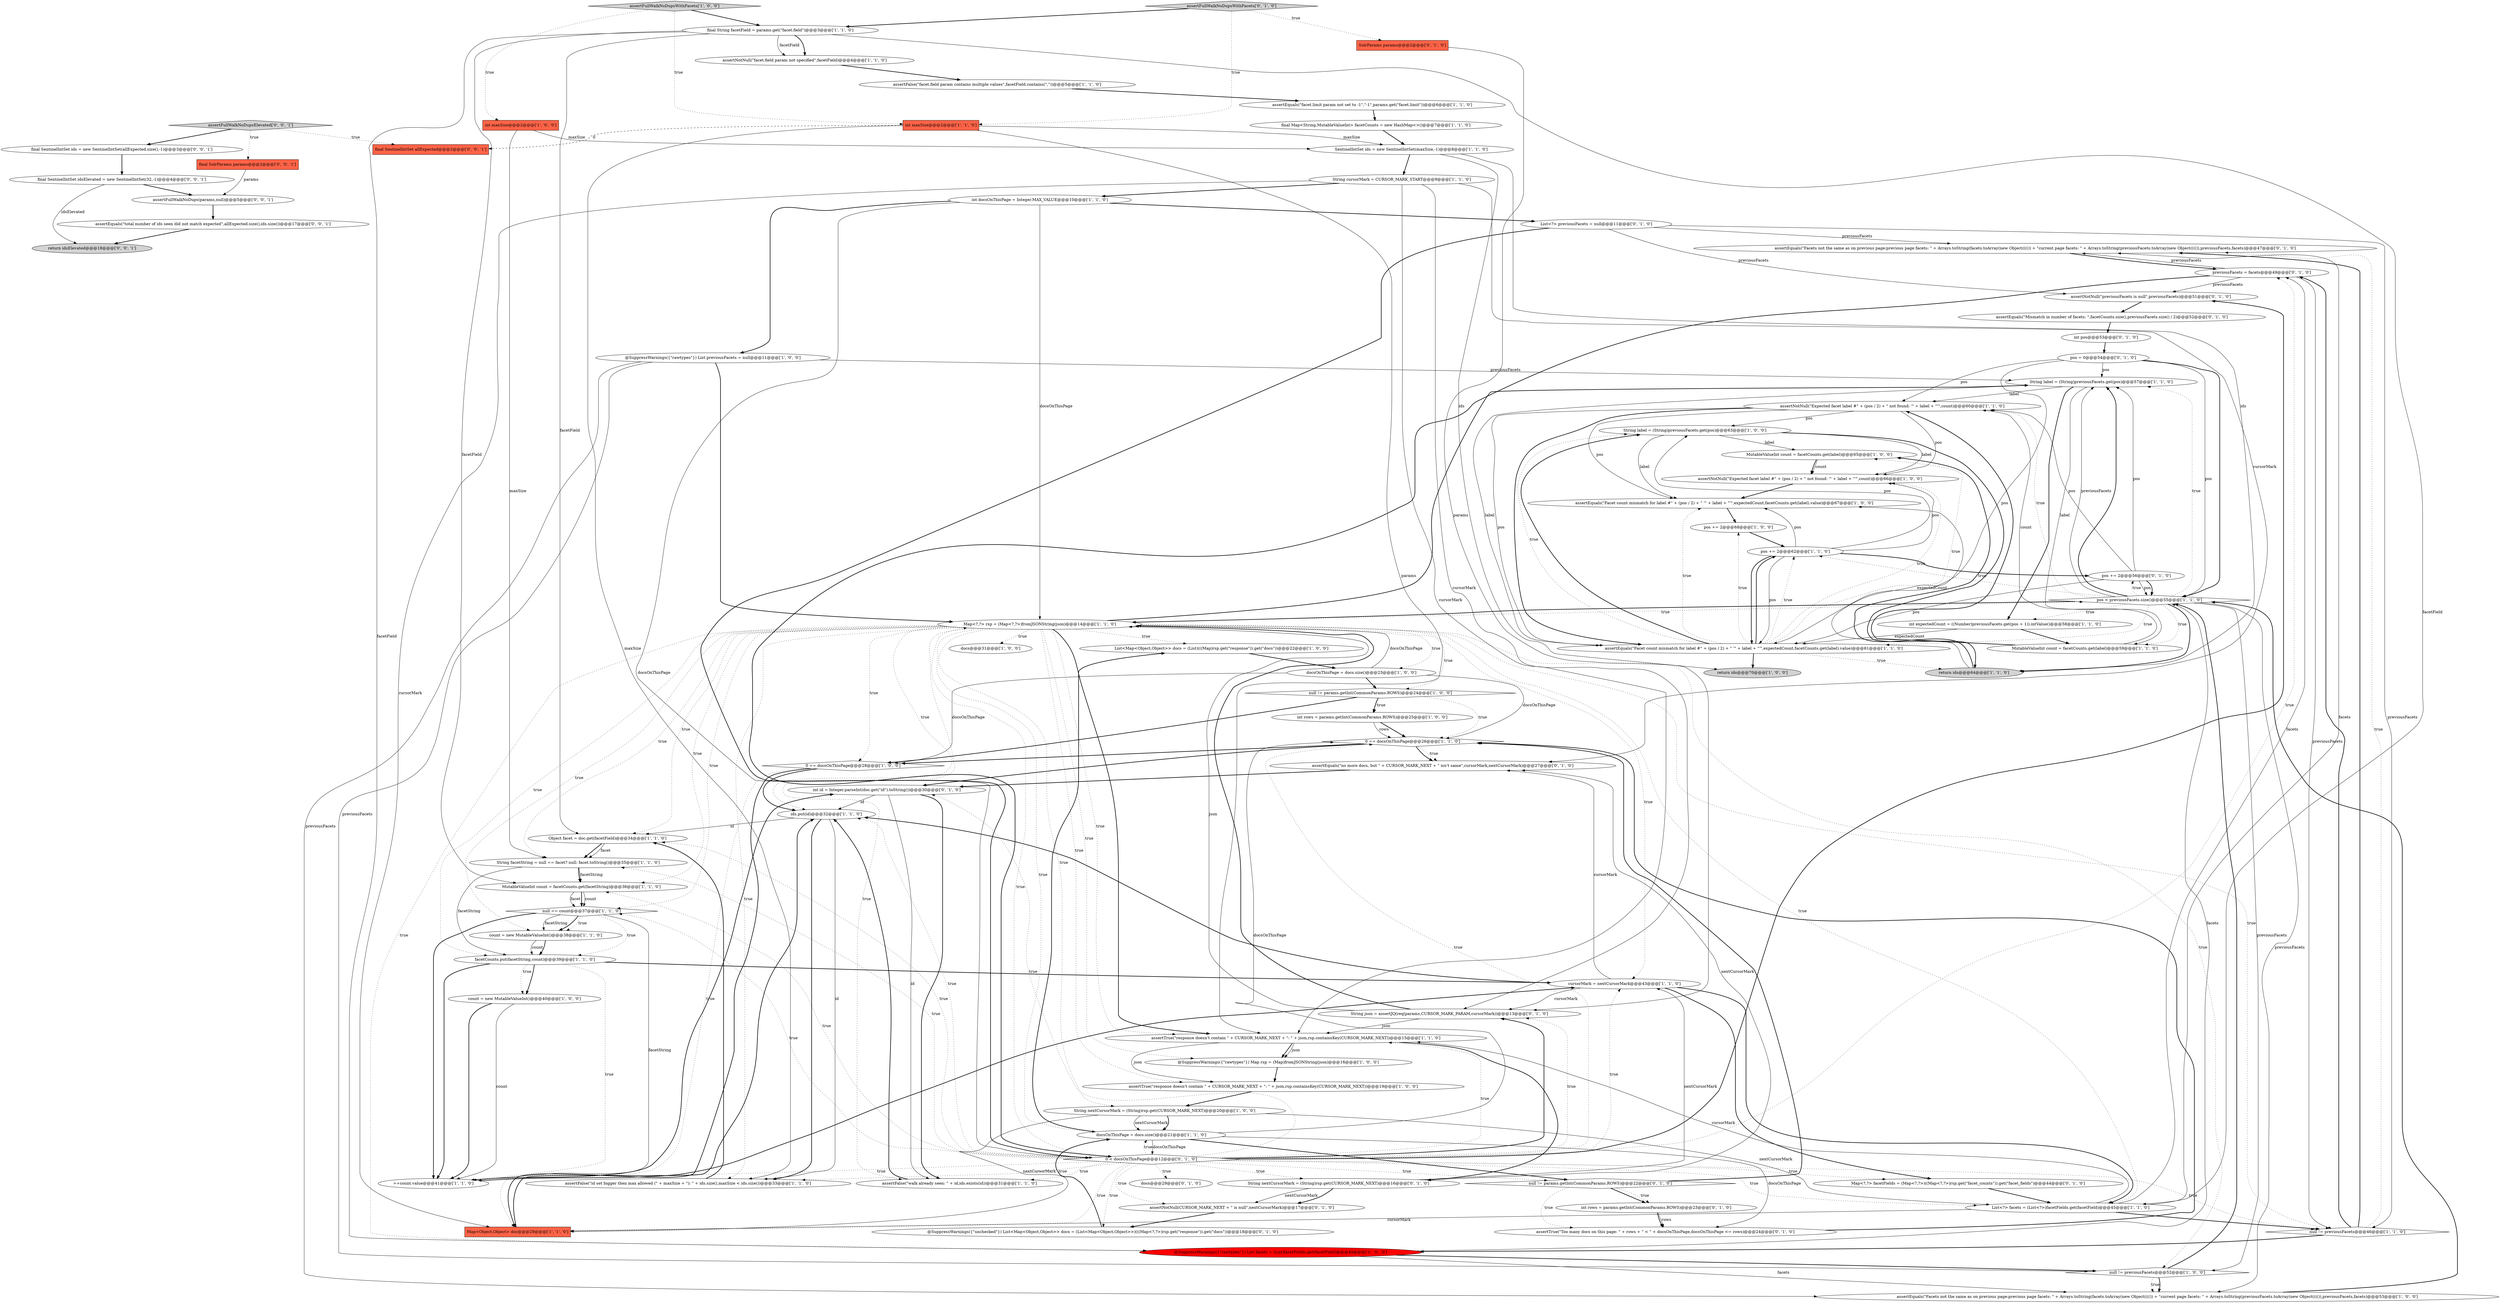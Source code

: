 digraph {
65 [style = filled, label = "assertEquals(\"Facets not the same as on previous page:previous page facets: \" + Arrays.toString(facets.toArray(new Object(((()) + \"current page facets: \" + Arrays.toString(previousFacets.toArray(new Object(((()),previousFacets,facets)@@@47@@@['0', '1', '0']", fillcolor = white, shape = ellipse image = "AAA0AAABBB2BBB"];
19 [style = filled, label = "List<Map<Object,Object>> docs = (List)(((Map)rsp.get(\"response\")).get(\"docs\"))@@@22@@@['1', '0', '0']", fillcolor = white, shape = ellipse image = "AAA0AAABBB1BBB"];
50 [style = filled, label = "count = new MutableValueInt()@@@38@@@['1', '1', '0']", fillcolor = white, shape = ellipse image = "AAA0AAABBB1BBB"];
73 [style = filled, label = "null != params.getInt(CommonParams.ROWS)@@@22@@@['0', '1', '0']", fillcolor = white, shape = diamond image = "AAA0AAABBB2BBB"];
46 [style = filled, label = "return ids@@@70@@@['1', '0', '0']", fillcolor = lightgray, shape = ellipse image = "AAA0AAABBB1BBB"];
0 [style = filled, label = "docsOnThisPage = docs.size()@@@23@@@['1', '0', '0']", fillcolor = white, shape = ellipse image = "AAA0AAABBB1BBB"];
83 [style = filled, label = "final SentinelIntSet allExpected@@@2@@@['0', '0', '1']", fillcolor = tomato, shape = box image = "AAA0AAABBB3BBB"];
13 [style = filled, label = "0 == docsOnThisPage@@@26@@@['1', '1', '0']", fillcolor = white, shape = diamond image = "AAA0AAABBB1BBB"];
24 [style = filled, label = "String label = (String)previousFacets.get(pos)@@@57@@@['1', '1', '0']", fillcolor = white, shape = ellipse image = "AAA0AAABBB1BBB"];
59 [style = filled, label = "assertFullWalkNoDupsWithFacets['0', '1', '0']", fillcolor = lightgray, shape = diamond image = "AAA0AAABBB2BBB"];
63 [style = filled, label = "@SuppressWarnings({\"unchecked\"}) List<Map<Object,Object>> docs = (List<Map<Object,Object>>)(((Map<?,?>)rsp.get(\"response\")).get(\"docs\"))@@@18@@@['0', '1', '0']", fillcolor = white, shape = ellipse image = "AAA0AAABBB2BBB"];
21 [style = filled, label = "int maxSize@@@2@@@['1', '1', '0']", fillcolor = tomato, shape = box image = "AAA0AAABBB1BBB"];
53 [style = filled, label = "assertNotNull(\"Expected facet label #\" + (pos / 2) + \" not found: '\" + label + \"'\",count)@@@60@@@['1', '1', '0']", fillcolor = white, shape = ellipse image = "AAA0AAABBB1BBB"];
25 [style = filled, label = "MutableValueInt count = facetCounts.get(label)@@@65@@@['1', '0', '0']", fillcolor = white, shape = ellipse image = "AAA0AAABBB1BBB"];
61 [style = filled, label = "previousFacets = facets@@@49@@@['0', '1', '0']", fillcolor = white, shape = ellipse image = "AAA0AAABBB2BBB"];
27 [style = filled, label = "MutableValueInt count = facetCounts.get(facetString)@@@36@@@['1', '1', '0']", fillcolor = white, shape = ellipse image = "AAA0AAABBB1BBB"];
31 [style = filled, label = "@SuppressWarnings({\"rawtypes\"}) Map rsp = (Map)fromJSONString(json)@@@16@@@['1', '0', '0']", fillcolor = white, shape = ellipse image = "AAA0AAABBB1BBB"];
57 [style = filled, label = "assertEquals(\"no more docs, but \" + CURSOR_MARK_NEXT + \" isn't same\",cursorMark,nextCursorMark)@@@27@@@['0', '1', '0']", fillcolor = white, shape = ellipse image = "AAA0AAABBB2BBB"];
66 [style = filled, label = "pos = 0@@@54@@@['0', '1', '0']", fillcolor = white, shape = ellipse image = "AAA0AAABBB2BBB"];
72 [style = filled, label = "String nextCursorMark = (String)rsp.get(CURSOR_MARK_NEXT)@@@16@@@['0', '1', '0']", fillcolor = white, shape = ellipse image = "AAA0AAABBB2BBB"];
23 [style = filled, label = "ids.put(id)@@@32@@@['1', '1', '0']", fillcolor = white, shape = ellipse image = "AAA0AAABBB1BBB"];
5 [style = filled, label = "facetCounts.put(facetString,count)@@@39@@@['1', '1', '0']", fillcolor = white, shape = ellipse image = "AAA0AAABBB1BBB"];
45 [style = filled, label = "Object facet = doc.get(facetField)@@@34@@@['1', '1', '0']", fillcolor = white, shape = ellipse image = "AAA0AAABBB1BBB"];
79 [style = filled, label = "final SentinelIntSet idsElevated = new SentinelIntSet(32,-1)@@@4@@@['0', '0', '1']", fillcolor = white, shape = ellipse image = "AAA0AAABBB3BBB"];
7 [style = filled, label = "String nextCursorMark = (String)rsp.get(CURSOR_MARK_NEXT)@@@20@@@['1', '0', '0']", fillcolor = white, shape = ellipse image = "AAA0AAABBB1BBB"];
16 [style = filled, label = "int rows = params.getInt(CommonParams.ROWS)@@@25@@@['1', '0', '0']", fillcolor = white, shape = ellipse image = "AAA0AAABBB1BBB"];
1 [style = filled, label = "int maxSize@@@2@@@['1', '0', '0']", fillcolor = tomato, shape = box image = "AAA0AAABBB1BBB"];
34 [style = filled, label = "assertFalse(\"facet.field param contains multiple values\",facetField.contains(\",\"))@@@5@@@['1', '1', '0']", fillcolor = white, shape = ellipse image = "AAA0AAABBB1BBB"];
9 [style = filled, label = "null != previousFacets@@@46@@@['1', '1', '0']", fillcolor = white, shape = diamond image = "AAA0AAABBB1BBB"];
80 [style = filled, label = "assertEquals(\"total number of ids seen did not match expected\",allExpected.size(),ids.size())@@@17@@@['0', '0', '1']", fillcolor = white, shape = ellipse image = "AAA0AAABBB3BBB"];
28 [style = filled, label = "null == count@@@37@@@['1', '1', '0']", fillcolor = white, shape = diamond image = "AAA0AAABBB1BBB"];
71 [style = filled, label = "int id = Integer.parseInt(doc.get(\"id\").toString())@@@30@@@['0', '1', '0']", fillcolor = white, shape = ellipse image = "AAA0AAABBB2BBB"];
62 [style = filled, label = "pos += 2@@@56@@@['0', '1', '0']", fillcolor = white, shape = ellipse image = "AAA0AAABBB2BBB"];
58 [style = filled, label = "docs@@@29@@@['0', '1', '0']", fillcolor = white, shape = ellipse image = "AAA0AAABBB2BBB"];
75 [style = filled, label = "int rows = params.getInt(CommonParams.ROWS)@@@23@@@['0', '1', '0']", fillcolor = white, shape = ellipse image = "AAA0AAABBB2BBB"];
18 [style = filled, label = "MutableValueInt count = facetCounts.get(label)@@@59@@@['1', '1', '0']", fillcolor = white, shape = ellipse image = "AAA0AAABBB1BBB"];
36 [style = filled, label = "assertEquals(\"Facets not the same as on previous page:previous page facets: \" + Arrays.toString(facets.toArray(new Object(((()) + \"current page facets: \" + Arrays.toString(previousFacets.toArray(new Object(((()),previousFacets,facets)@@@53@@@['1', '0', '0']", fillcolor = white, shape = ellipse image = "AAA0AAABBB1BBB"];
17 [style = filled, label = "Map<?,?> rsp = (Map<?,?>)fromJSONString(json)@@@14@@@['1', '1', '0']", fillcolor = white, shape = ellipse image = "AAA0AAABBB1BBB"];
42 [style = filled, label = "cursorMark = nextCursorMark@@@43@@@['1', '1', '0']", fillcolor = white, shape = ellipse image = "AAA0AAABBB1BBB"];
10 [style = filled, label = "count = new MutableValueInt()@@@40@@@['1', '0', '0']", fillcolor = white, shape = ellipse image = "AAA0AAABBB1BBB"];
35 [style = filled, label = "null != previousFacets@@@52@@@['1', '0', '0']", fillcolor = white, shape = diamond image = "AAA0AAABBB1BBB"];
38 [style = filled, label = "String label = (String)previousFacets.get(pos)@@@63@@@['1', '0', '0']", fillcolor = white, shape = ellipse image = "AAA0AAABBB1BBB"];
70 [style = filled, label = "int pos@@@53@@@['0', '1', '0']", fillcolor = white, shape = ellipse image = "AAA0AAABBB2BBB"];
69 [style = filled, label = "assertTrue(\"Too many docs on this page: \" + rows + \" < \" + docsOnThisPage,docsOnThisPage <= rows)@@@24@@@['0', '1', '0']", fillcolor = white, shape = ellipse image = "AAA0AAABBB2BBB"];
51 [style = filled, label = "assertEquals(\"Facet count mismatch for label #\" + (pos / 2) + \" '\" + label + \"'\",expectedCount,facetCounts.get(label).value)@@@61@@@['1', '1', '0']", fillcolor = white, shape = ellipse image = "AAA0AAABBB1BBB"];
84 [style = filled, label = "assertFullWalkNoDups(params,null)@@@5@@@['0', '0', '1']", fillcolor = white, shape = ellipse image = "AAA0AAABBB3BBB"];
8 [style = filled, label = "++count.value@@@41@@@['1', '1', '0']", fillcolor = white, shape = ellipse image = "AAA0AAABBB1BBB"];
11 [style = filled, label = "assertEquals(\"Facet count mismatch for label #\" + (pos / 2) + \" '\" + label + \"'\",expectedCount,facetCounts.get(label).value)@@@67@@@['1', '0', '0']", fillcolor = white, shape = ellipse image = "AAA0AAABBB1BBB"];
37 [style = filled, label = "@SuppressWarnings({\"rawtypes\"}) List facets = (List)facetFields.get(facetField)@@@49@@@['1', '0', '0']", fillcolor = red, shape = ellipse image = "AAA1AAABBB1BBB"];
67 [style = filled, label = "assertEquals(\"Mismatch in number of facets: \",facetCounts.size(),previousFacets.size() / 2)@@@52@@@['0', '1', '0']", fillcolor = white, shape = ellipse image = "AAA0AAABBB2BBB"];
3 [style = filled, label = "String cursorMark = CURSOR_MARK_START@@@9@@@['1', '1', '0']", fillcolor = white, shape = ellipse image = "AAA0AAABBB1BBB"];
68 [style = filled, label = "assertNotNull(CURSOR_MARK_NEXT + \" is null\",nextCursorMark)@@@17@@@['0', '1', '0']", fillcolor = white, shape = ellipse image = "AAA0AAABBB2BBB"];
55 [style = filled, label = "final String facetField = params.get(\"facet.field\")@@@3@@@['1', '1', '0']", fillcolor = white, shape = ellipse image = "AAA0AAABBB1BBB"];
78 [style = filled, label = "0 < docsOnThisPage@@@12@@@['0', '1', '0']", fillcolor = white, shape = diamond image = "AAA0AAABBB2BBB"];
43 [style = filled, label = "assertFullWalkNoDupsWithFacets['1', '0', '0']", fillcolor = lightgray, shape = diamond image = "AAA0AAABBB1BBB"];
41 [style = filled, label = "Map<Object,Object> doc@@@29@@@['1', '1', '0']", fillcolor = tomato, shape = box image = "AAA0AAABBB1BBB"];
60 [style = filled, label = "SolrParams params@@@2@@@['0', '1', '0']", fillcolor = tomato, shape = box image = "AAA0AAABBB2BBB"];
33 [style = filled, label = "int expectedCount = ((Number)previousFacets.get(pos + 1)).intValue()@@@58@@@['1', '1', '0']", fillcolor = white, shape = ellipse image = "AAA0AAABBB1BBB"];
48 [style = filled, label = "assertFalse(\"id set bigger then max allowed (\" + maxSize + \"): \" + ids.size(),maxSize < ids.size())@@@33@@@['1', '1', '0']", fillcolor = white, shape = ellipse image = "AAA0AAABBB1BBB"];
12 [style = filled, label = "0 == docsOnThisPage@@@28@@@['1', '0', '0']", fillcolor = white, shape = diamond image = "AAA0AAABBB1BBB"];
44 [style = filled, label = "SentinelIntSet ids = new SentinelIntSet(maxSize,-1)@@@8@@@['1', '1', '0']", fillcolor = white, shape = ellipse image = "AAA0AAABBB1BBB"];
39 [style = filled, label = "int docsOnThisPage = Integer.MAX_VALUE@@@10@@@['1', '1', '0']", fillcolor = white, shape = ellipse image = "AAA0AAABBB1BBB"];
86 [style = filled, label = "assertFullWalkNoDupsElevated['0', '0', '1']", fillcolor = lightgray, shape = diamond image = "AAA0AAABBB3BBB"];
30 [style = filled, label = "final Map<String,MutableValueInt> facetCounts = new HashMap<>()@@@7@@@['1', '1', '0']", fillcolor = white, shape = ellipse image = "AAA0AAABBB1BBB"];
15 [style = filled, label = "String facetString = null == facet? null: facet.toString()@@@35@@@['1', '1', '0']", fillcolor = white, shape = ellipse image = "AAA0AAABBB1BBB"];
20 [style = filled, label = "List<?> facets = (List<?>)facetFields.get(facetField)@@@45@@@['1', '1', '0']", fillcolor = white, shape = ellipse image = "AAA0AAABBB1BBB"];
82 [style = filled, label = "final SentinelIntSet ids = new SentinelIntSet(allExpected.size(),-1)@@@3@@@['0', '0', '1']", fillcolor = white, shape = ellipse image = "AAA0AAABBB3BBB"];
54 [style = filled, label = "assertNotNull(\"Expected facet label #\" + (pos / 2) + \" not found: '\" + label + \"'\",count)@@@66@@@['1', '0', '0']", fillcolor = white, shape = ellipse image = "AAA0AAABBB1BBB"];
52 [style = filled, label = "@SuppressWarnings({\"rawtypes\"}) List previousFacets = null@@@11@@@['1', '0', '0']", fillcolor = white, shape = ellipse image = "AAA0AAABBB1BBB"];
29 [style = filled, label = "pos += 2@@@62@@@['1', '1', '0']", fillcolor = white, shape = ellipse image = "AAA0AAABBB1BBB"];
56 [style = filled, label = "assertFalse(\"walk already seen: \" + id,ids.exists(id))@@@31@@@['1', '1', '0']", fillcolor = white, shape = ellipse image = "AAA0AAABBB1BBB"];
81 [style = filled, label = "final SolrParams params@@@2@@@['0', '0', '1']", fillcolor = tomato, shape = box image = "AAA0AAABBB3BBB"];
47 [style = filled, label = "null != params.getInt(CommonParams.ROWS)@@@24@@@['1', '0', '0']", fillcolor = white, shape = diamond image = "AAA0AAABBB1BBB"];
77 [style = filled, label = "assertNotNull(\"previousFacets is null\",previousFacets)@@@51@@@['0', '1', '0']", fillcolor = white, shape = ellipse image = "AAA0AAABBB2BBB"];
85 [style = filled, label = "return idsElevated@@@18@@@['0', '0', '1']", fillcolor = lightgray, shape = ellipse image = "AAA0AAABBB3BBB"];
40 [style = filled, label = "docsOnThisPage = docs.size()@@@21@@@['1', '1', '0']", fillcolor = white, shape = ellipse image = "AAA0AAABBB1BBB"];
2 [style = filled, label = "assertTrue(\"response doesn't contain \" + CURSOR_MARK_NEXT + \": \" + json,rsp.containsKey(CURSOR_MARK_NEXT))@@@15@@@['1', '1', '0']", fillcolor = white, shape = ellipse image = "AAA0AAABBB1BBB"];
76 [style = filled, label = "Map<?,?> facetFields = (Map<?,?>)((Map<?,?>)rsp.get(\"facet_counts\")).get(\"facet_fields\")@@@44@@@['0', '1', '0']", fillcolor = white, shape = ellipse image = "AAA0AAABBB2BBB"];
22 [style = filled, label = "docs@@@31@@@['1', '0', '0']", fillcolor = white, shape = ellipse image = "AAA0AAABBB1BBB"];
4 [style = filled, label = "pos < previousFacets.size()@@@55@@@['1', '1', '0']", fillcolor = white, shape = diamond image = "AAA0AAABBB1BBB"];
64 [style = filled, label = "String json = assertJQ(req(params,CURSOR_MARK_PARAM,cursorMark))@@@13@@@['0', '1', '0']", fillcolor = white, shape = ellipse image = "AAA0AAABBB2BBB"];
32 [style = filled, label = "pos += 2@@@68@@@['1', '0', '0']", fillcolor = white, shape = ellipse image = "AAA0AAABBB1BBB"];
14 [style = filled, label = "assertTrue(\"response doesn't contain \" + CURSOR_MARK_NEXT + \": \" + json,rsp.containsKey(CURSOR_MARK_NEXT))@@@19@@@['1', '0', '0']", fillcolor = white, shape = ellipse image = "AAA0AAABBB1BBB"];
26 [style = filled, label = "assertEquals(\"facet.limit param not set to -1\",\"-1\",params.get(\"facet.limit\"))@@@6@@@['1', '1', '0']", fillcolor = white, shape = ellipse image = "AAA0AAABBB1BBB"];
74 [style = filled, label = "List<?> previousFacets = null@@@11@@@['0', '1', '0']", fillcolor = white, shape = ellipse image = "AAA0AAABBB2BBB"];
6 [style = filled, label = "return ids@@@64@@@['1', '1', '0']", fillcolor = lightgray, shape = ellipse image = "AAA0AAABBB1BBB"];
49 [style = filled, label = "assertNotNull(\"facet.field param not specified\",facetField)@@@4@@@['1', '1', '0']", fillcolor = white, shape = ellipse image = "AAA0AAABBB1BBB"];
42->23 [style = bold, label=""];
4->18 [style = dotted, label="true"];
64->17 [style = solid, label="json"];
70->66 [style = bold, label=""];
43->55 [style = bold, label=""];
78->28 [style = dotted, label="true"];
20->9 [style = bold, label=""];
78->63 [style = dotted, label="true"];
78->13 [style = dotted, label="true"];
62->24 [style = solid, label="pos"];
55->49 [style = bold, label=""];
27->28 [style = bold, label=""];
28->50 [style = bold, label=""];
17->35 [style = dotted, label="true"];
17->14 [style = dotted, label="true"];
78->40 [style = dotted, label="true"];
78->45 [style = dotted, label="true"];
9->65 [style = bold, label=""];
51->25 [style = dotted, label="true"];
7->40 [style = solid, label="nextCursorMark"];
28->50 [style = dotted, label="true"];
73->75 [style = bold, label=""];
74->9 [style = solid, label="previousFacets"];
52->24 [style = solid, label="previousFacets"];
78->73 [style = dotted, label="true"];
4->53 [style = dotted, label="true"];
4->33 [style = dotted, label="true"];
9->37 [style = bold, label=""];
78->9 [style = dotted, label="true"];
14->7 [style = bold, label=""];
78->68 [style = dotted, label="true"];
17->50 [style = dotted, label="true"];
72->57 [style = solid, label="nextCursorMark"];
4->35 [style = solid, label="previousFacets"];
66->53 [style = solid, label="pos"];
17->15 [style = dotted, label="true"];
50->5 [style = solid, label="count"];
21->2 [style = solid, label="params"];
42->57 [style = solid, label="cursorMark"];
50->5 [style = bold, label=""];
34->26 [style = bold, label=""];
10->8 [style = bold, label=""];
33->18 [style = bold, label=""];
29->54 [style = solid, label="pos"];
64->2 [style = solid, label="json"];
10->8 [style = solid, label="count"];
61->9 [style = solid, label="previousFacets"];
39->17 [style = solid, label="docsOnThisPage"];
3->39 [style = bold, label=""];
17->2 [style = dotted, label="true"];
78->8 [style = dotted, label="true"];
4->24 [style = dotted, label="true"];
78->64 [style = dotted, label="true"];
51->54 [style = dotted, label="true"];
86->81 [style = dotted, label="true"];
62->4 [style = solid, label="pos"];
29->51 [style = bold, label=""];
17->27 [style = dotted, label="true"];
78->71 [style = dotted, label="true"];
2->31 [style = bold, label=""];
78->20 [style = dotted, label="true"];
31->14 [style = bold, label=""];
17->20 [style = dotted, label="true"];
59->60 [style = dotted, label="true"];
5->10 [style = bold, label=""];
42->76 [style = bold, label=""];
62->51 [style = solid, label="pos"];
72->42 [style = solid, label="nextCursorMark"];
18->53 [style = solid, label="count"];
47->13 [style = dotted, label="true"];
61->77 [style = solid, label="previousFacets"];
74->78 [style = bold, label=""];
28->50 [style = solid, label="facetString"];
4->51 [style = dotted, label="true"];
44->3 [style = bold, label=""];
0->13 [style = solid, label="docsOnThisPage"];
79->84 [style = bold, label=""];
20->2 [style = solid, label="cursorMark"];
36->4 [style = bold, label=""];
40->13 [style = solid, label="docsOnThisPage"];
29->62 [style = bold, label=""];
80->85 [style = bold, label=""];
44->6 [style = solid, label="ids"];
24->18 [style = solid, label="label"];
66->4 [style = solid, label="pos"];
57->71 [style = bold, label=""];
75->69 [style = bold, label=""];
78->58 [style = dotted, label="true"];
78->48 [style = dotted, label="true"];
73->69 [style = dotted, label="true"];
29->51 [style = solid, label="pos"];
21->83 [style = dashed, label="0"];
73->13 [style = bold, label=""];
23->48 [style = bold, label=""];
17->23 [style = dotted, label="true"];
38->6 [style = bold, label=""];
79->85 [style = solid, label="idsElevated"];
20->65 [style = solid, label="facets"];
12->41 [style = bold, label=""];
13->57 [style = bold, label=""];
78->2 [style = dotted, label="true"];
7->20 [style = solid, label="nextCursorMark"];
39->52 [style = bold, label=""];
13->12 [style = bold, label=""];
78->27 [style = dotted, label="true"];
17->2 [style = bold, label=""];
63->40 [style = bold, label=""];
60->64 [style = solid, label="params"];
51->29 [style = dotted, label="true"];
55->49 [style = solid, label="facetField"];
53->54 [style = solid, label="pos"];
29->38 [style = solid, label="pos"];
56->23 [style = bold, label=""];
59->55 [style = bold, label=""];
1->15 [style = solid, label="maxSize"];
38->11 [style = solid, label="label"];
65->61 [style = bold, label=""];
55->20 [style = solid, label="facetField"];
43->1 [style = dotted, label="true"];
5->8 [style = dotted, label="true"];
78->17 [style = dotted, label="true"];
66->24 [style = solid, label="pos"];
66->51 [style = solid, label="pos"];
78->76 [style = dotted, label="true"];
47->16 [style = bold, label=""];
30->44 [style = bold, label=""];
3->57 [style = solid, label="cursorMark"];
71->56 [style = bold, label=""];
2->31 [style = solid, label="json"];
33->51 [style = solid, label="expectedCount"];
6->11 [style = solid, label="expectedCount"];
16->13 [style = bold, label=""];
54->11 [style = bold, label=""];
4->24 [style = bold, label=""];
4->17 [style = bold, label=""];
45->15 [style = bold, label=""];
64->17 [style = bold, label=""];
61->78 [style = bold, label=""];
4->62 [style = dotted, label="true"];
17->56 [style = dotted, label="true"];
17->4 [style = dotted, label="true"];
44->46 [style = solid, label="ids"];
23->48 [style = solid, label="id"];
5->10 [style = dotted, label="true"];
68->63 [style = bold, label=""];
67->70 [style = bold, label=""];
84->80 [style = bold, label=""];
42->64 [style = solid, label="cursorMark"];
40->19 [style = bold, label=""];
71->23 [style = solid, label="id"];
78->64 [style = bold, label=""];
12->41 [style = dotted, label="true"];
11->32 [style = bold, label=""];
17->45 [style = dotted, label="true"];
4->24 [style = solid, label="previousFacets"];
19->0 [style = bold, label=""];
13->71 [style = bold, label=""];
17->47 [style = dotted, label="true"];
37->36 [style = solid, label="facets"];
51->29 [style = bold, label=""];
24->33 [style = bold, label=""];
4->29 [style = dotted, label="true"];
25->54 [style = solid, label="count"];
20->41 [style = solid, label="cursorMark"];
40->78 [style = solid, label="docsOnThisPage"];
72->68 [style = solid, label="nextCursorMark"];
37->4 [style = solid, label="facets"];
86->82 [style = bold, label=""];
17->12 [style = dotted, label="true"];
17->42 [style = dotted, label="true"];
74->65 [style = solid, label="previousFacets"];
4->36 [style = solid, label="previousFacets"];
28->8 [style = bold, label=""];
55->37 [style = solid, label="facetField"];
17->19 [style = dotted, label="true"];
17->28 [style = dotted, label="true"];
16->13 [style = solid, label="rows"];
61->65 [style = solid, label="previousFacets"];
8->71 [style = bold, label=""];
17->22 [style = dotted, label="true"];
77->67 [style = bold, label=""];
73->75 [style = dotted, label="true"];
74->77 [style = solid, label="previousFacets"];
37->35 [style = bold, label=""];
1->44 [style = solid, label="maxSize"];
17->37 [style = dotted, label="true"];
59->21 [style = dotted, label="true"];
20->61 [style = solid, label="facets"];
27->28 [style = solid, label="count"];
25->54 [style = bold, label=""];
7->40 [style = bold, label=""];
53->51 [style = solid, label="pos"];
3->64 [style = solid, label="cursorMark"];
0->12 [style = solid, label="docsOnThisPage"];
38->25 [style = solid, label="label"];
51->6 [style = dotted, label="true"];
28->8 [style = solid, label="facetString"];
2->72 [style = bold, label=""];
52->35 [style = solid, label="previousFacets"];
78->23 [style = dotted, label="true"];
78->42 [style = dotted, label="true"];
5->8 [style = bold, label=""];
17->0 [style = dotted, label="true"];
55->45 [style = solid, label="facetField"];
53->51 [style = bold, label=""];
4->6 [style = bold, label=""];
0->17 [style = solid, label="docsOnThisPage"];
62->4 [style = bold, label=""];
35->36 [style = dotted, label="true"];
47->12 [style = bold, label=""];
78->56 [style = dotted, label="true"];
78->61 [style = dotted, label="true"];
2->14 [style = solid, label="json"];
42->20 [style = bold, label=""];
17->48 [style = dotted, label="true"];
9->65 [style = dotted, label="true"];
18->53 [style = bold, label=""];
53->38 [style = solid, label="pos"];
39->74 [style = bold, label=""];
24->51 [style = solid, label="label"];
23->45 [style = solid, label="id"];
17->40 [style = dotted, label="true"];
49->34 [style = bold, label=""];
53->11 [style = solid, label="pos"];
66->4 [style = bold, label=""];
40->73 [style = bold, label=""];
52->36 [style = solid, label="previousFacets"];
52->17 [style = bold, label=""];
55->27 [style = solid, label="facetField"];
29->11 [style = solid, label="pos"];
35->4 [style = bold, label=""];
51->46 [style = bold, label=""];
78->72 [style = dotted, label="true"];
78->15 [style = dotted, label="true"];
26->30 [style = bold, label=""];
71->56 [style = solid, label="id"];
32->29 [style = bold, label=""];
78->77 [style = bold, label=""];
17->31 [style = dotted, label="true"];
76->20 [style = bold, label=""];
81->84 [style = solid, label="params"];
9->61 [style = bold, label=""];
28->5 [style = dotted, label="true"];
0->47 [style = bold, label=""];
17->24 [style = bold, label=""];
48->45 [style = bold, label=""];
8->42 [style = bold, label=""];
21->44 [style = solid, label="maxSize"];
51->38 [style = bold, label=""];
21->48 [style = solid, label="maxSize"];
51->38 [style = dotted, label="true"];
45->15 [style = solid, label="facet"];
13->57 [style = dotted, label="true"];
47->16 [style = dotted, label="true"];
3->41 [style = solid, label="cursorMark"];
27->28 [style = solid, label="facet"];
17->9 [style = dotted, label="true"];
40->69 [style = solid, label="docsOnThisPage"];
82->79 [style = bold, label=""];
86->83 [style = dotted, label="true"];
3->2 [style = solid, label="cursorMark"];
7->41 [style = solid, label="nextCursorMark"];
17->7 [style = dotted, label="true"];
12->23 [style = bold, label=""];
78->41 [style = dotted, label="true"];
5->42 [style = bold, label=""];
38->54 [style = solid, label="label"];
35->36 [style = bold, label=""];
15->5 [style = solid, label="facetString"];
62->53 [style = solid, label="pos"];
15->27 [style = solid, label="facetString"];
41->23 [style = bold, label=""];
15->27 [style = bold, label=""];
39->78 [style = solid, label="docsOnThisPage"];
72->68 [style = bold, label=""];
69->13 [style = bold, label=""];
51->11 [style = dotted, label="true"];
51->32 [style = dotted, label="true"];
43->21 [style = dotted, label="true"];
6->25 [style = bold, label=""];
24->53 [style = solid, label="label"];
17->5 [style = dotted, label="true"];
75->69 [style = solid, label="rows"];
}
